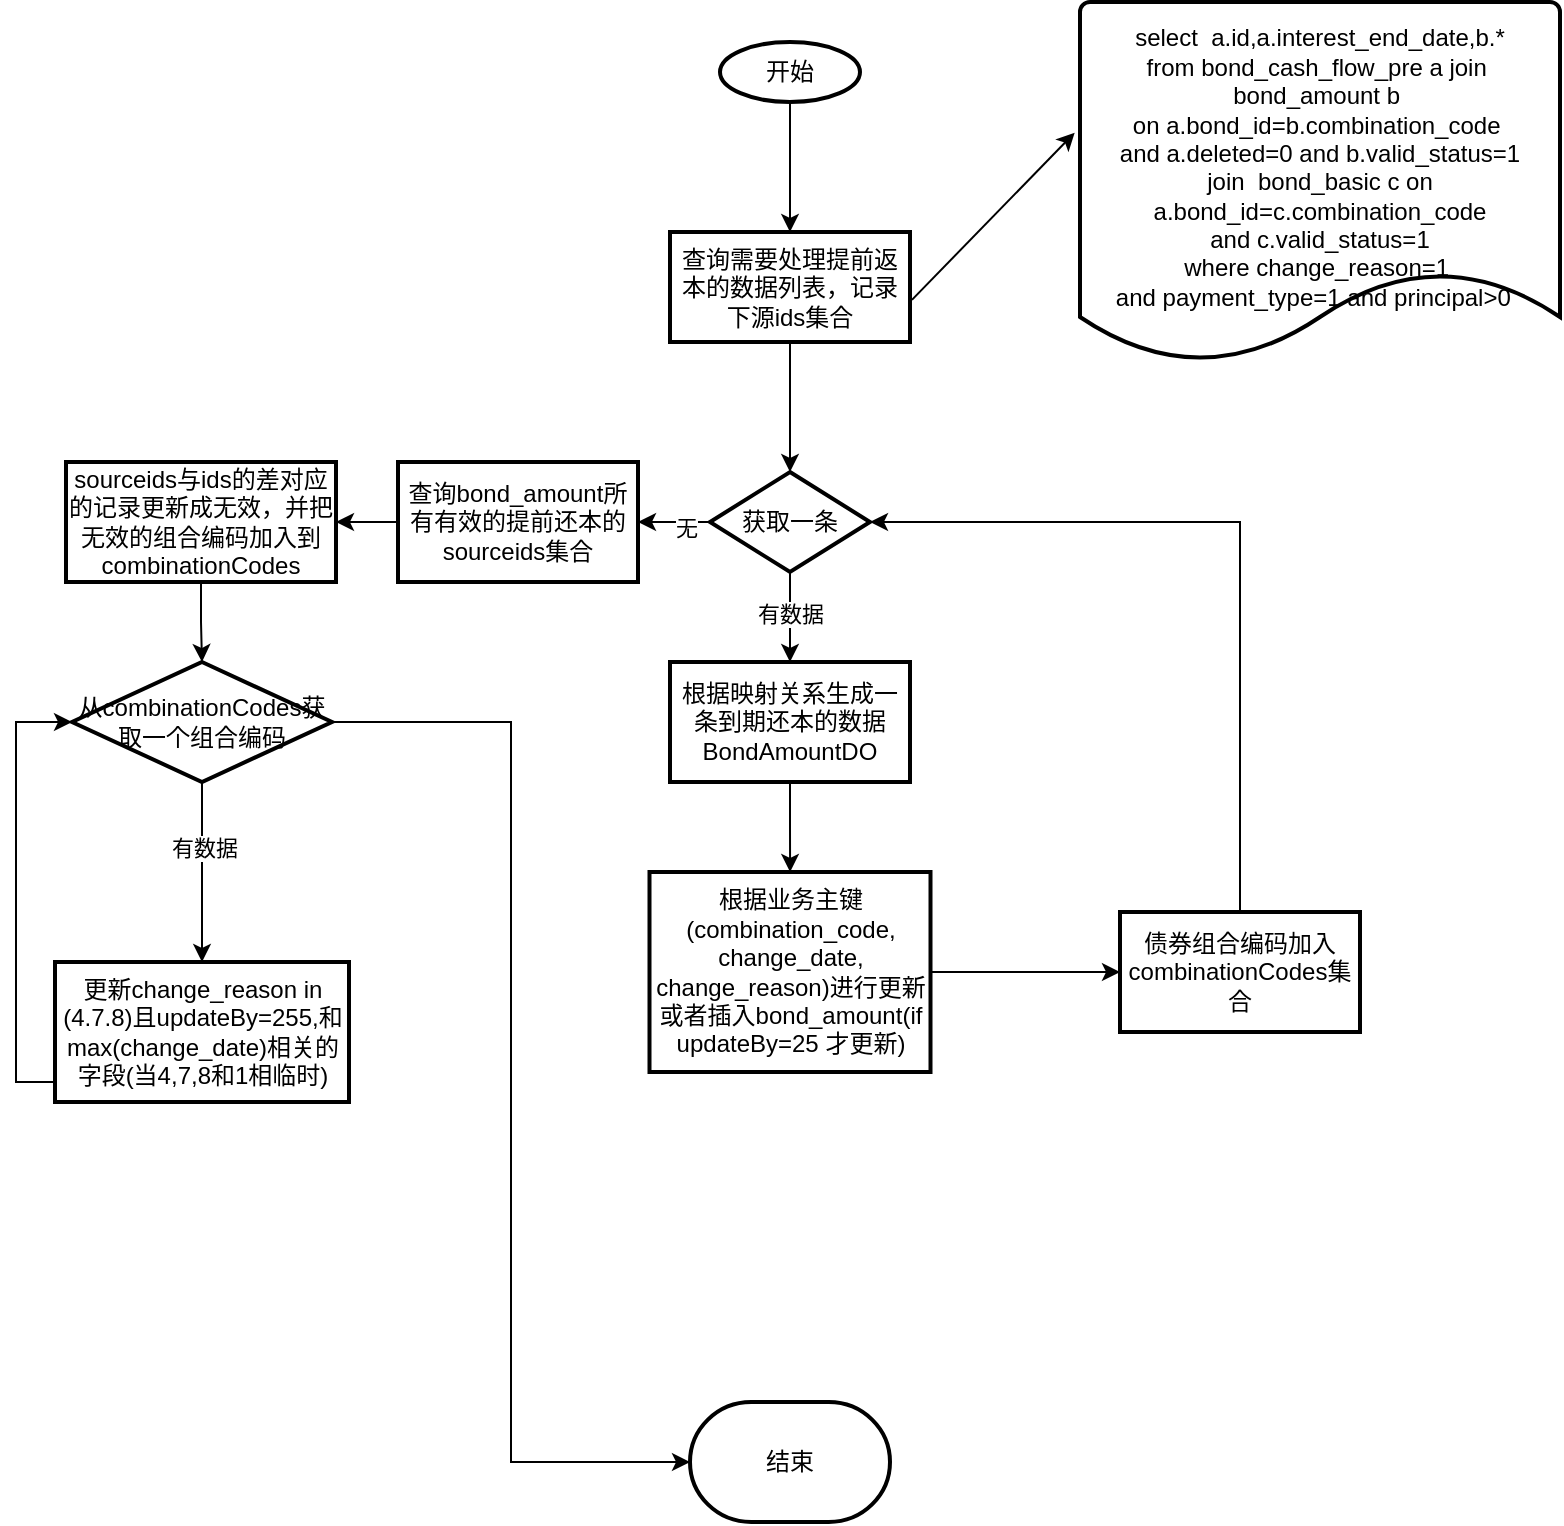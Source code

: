 <mxfile version="26.2.9">
  <diagram name="第 1 页" id="JaV3rzGPgushEdzIN6y_">
    <mxGraphModel dx="1428" dy="785" grid="1" gridSize="10" guides="1" tooltips="1" connect="1" arrows="1" fold="1" page="1" pageScale="1" pageWidth="827" pageHeight="1169" math="0" shadow="0">
      <root>
        <mxCell id="0" />
        <mxCell id="1" parent="0" />
        <mxCell id="ldTZMurFETTUI3CgluB4-1" value="" style="edgeStyle=orthogonalEdgeStyle;rounded=0;orthogonalLoop=1;jettySize=auto;html=1;" edge="1" parent="1" source="ldTZMurFETTUI3CgluB4-2" target="ldTZMurFETTUI3CgluB4-4">
          <mxGeometry relative="1" as="geometry" />
        </mxCell>
        <mxCell id="ldTZMurFETTUI3CgluB4-2" value="开始" style="strokeWidth=2;html=1;shape=mxgraph.flowchart.start_1;whiteSpace=wrap;" vertex="1" parent="1">
          <mxGeometry x="382" y="40" width="70" height="30" as="geometry" />
        </mxCell>
        <mxCell id="ldTZMurFETTUI3CgluB4-3" value="" style="edgeStyle=orthogonalEdgeStyle;rounded=0;orthogonalLoop=1;jettySize=auto;html=1;" edge="1" parent="1" source="ldTZMurFETTUI3CgluB4-4" target="ldTZMurFETTUI3CgluB4-10">
          <mxGeometry relative="1" as="geometry" />
        </mxCell>
        <mxCell id="ldTZMurFETTUI3CgluB4-4" value="查询需要处理提前返本的数据列表，记录下源ids集合" style="whiteSpace=wrap;html=1;strokeWidth=2;" vertex="1" parent="1">
          <mxGeometry x="357" y="135" width="120" height="55" as="geometry" />
        </mxCell>
        <mxCell id="ldTZMurFETTUI3CgluB4-5" value="&lt;div&gt;select&amp;nbsp; a.id,a.interest_end_date,b.*&lt;/div&gt;&lt;div&gt;from bond_cash_flow_pre a join&amp;nbsp; bond_amount b&amp;nbsp;&lt;/div&gt;&lt;div&gt;on a.bond_id=b.combination_code&amp;nbsp;&lt;/div&gt;&lt;div&gt;and a.deleted=0 and b.valid_status=1&lt;/div&gt;&lt;div&gt;join&amp;nbsp; bond_basic c on a.bond_id=c.combination_code&lt;/div&gt;&lt;div&gt;and c.valid_status=1&lt;/div&gt;&lt;div&gt;where change_reason=1&amp;nbsp;&lt;/div&gt;&lt;div&gt;and payment_type=1 and principal&amp;gt;0&amp;nbsp;&amp;nbsp;&lt;/div&gt;&lt;div&gt;&lt;br&gt;&lt;/div&gt;" style="strokeWidth=2;html=1;shape=mxgraph.flowchart.document2;whiteSpace=wrap;size=0.25;" vertex="1" parent="1">
          <mxGeometry x="562" y="20" width="240" height="180" as="geometry" />
        </mxCell>
        <mxCell id="ldTZMurFETTUI3CgluB4-6" value="" style="endArrow=classic;html=1;rounded=0;exitX=1.008;exitY=0.617;exitDx=0;exitDy=0;exitPerimeter=0;entryX=-0.011;entryY=0.363;entryDx=0;entryDy=0;entryPerimeter=0;" edge="1" parent="1" source="ldTZMurFETTUI3CgluB4-4" target="ldTZMurFETTUI3CgluB4-5">
          <mxGeometry width="50" height="50" relative="1" as="geometry">
            <mxPoint x="482" y="290" as="sourcePoint" />
            <mxPoint x="532" y="240" as="targetPoint" />
          </mxGeometry>
        </mxCell>
        <mxCell id="ldTZMurFETTUI3CgluB4-7" value="" style="edgeStyle=orthogonalEdgeStyle;rounded=0;orthogonalLoop=1;jettySize=auto;html=1;" edge="1" parent="1" source="ldTZMurFETTUI3CgluB4-10" target="ldTZMurFETTUI3CgluB4-12">
          <mxGeometry relative="1" as="geometry" />
        </mxCell>
        <mxCell id="ldTZMurFETTUI3CgluB4-8" value="有数据" style="edgeLabel;html=1;align=center;verticalAlign=middle;resizable=0;points=[];" vertex="1" connectable="0" parent="ldTZMurFETTUI3CgluB4-7">
          <mxGeometry x="-0.093" relative="1" as="geometry">
            <mxPoint as="offset" />
          </mxGeometry>
        </mxCell>
        <mxCell id="ldTZMurFETTUI3CgluB4-52" value="" style="edgeStyle=orthogonalEdgeStyle;rounded=0;orthogonalLoop=1;jettySize=auto;html=1;" edge="1" parent="1" source="ldTZMurFETTUI3CgluB4-10" target="ldTZMurFETTUI3CgluB4-47">
          <mxGeometry relative="1" as="geometry" />
        </mxCell>
        <mxCell id="ldTZMurFETTUI3CgluB4-55" value="无" style="edgeLabel;html=1;align=center;verticalAlign=middle;resizable=0;points=[];" vertex="1" connectable="0" parent="ldTZMurFETTUI3CgluB4-52">
          <mxGeometry x="-0.455" y="3" relative="1" as="geometry">
            <mxPoint as="offset" />
          </mxGeometry>
        </mxCell>
        <mxCell id="ldTZMurFETTUI3CgluB4-10" value="获取一条" style="rhombus;whiteSpace=wrap;html=1;strokeWidth=2;" vertex="1" parent="1">
          <mxGeometry x="377" y="255" width="80" height="50" as="geometry" />
        </mxCell>
        <mxCell id="ldTZMurFETTUI3CgluB4-28" value="" style="edgeStyle=orthogonalEdgeStyle;rounded=0;orthogonalLoop=1;jettySize=auto;html=1;" edge="1" parent="1" source="ldTZMurFETTUI3CgluB4-12" target="ldTZMurFETTUI3CgluB4-27">
          <mxGeometry relative="1" as="geometry" />
        </mxCell>
        <mxCell id="ldTZMurFETTUI3CgluB4-12" value="根据映射关系生成一条到期还本的数据BondAmountDO" style="whiteSpace=wrap;html=1;strokeWidth=2;" vertex="1" parent="1">
          <mxGeometry x="357" y="350" width="120" height="60" as="geometry" />
        </mxCell>
        <mxCell id="ldTZMurFETTUI3CgluB4-24" value="结束" style="strokeWidth=2;html=1;shape=mxgraph.flowchart.terminator;whiteSpace=wrap;" vertex="1" parent="1">
          <mxGeometry x="367" y="720" width="100" height="60" as="geometry" />
        </mxCell>
        <mxCell id="ldTZMurFETTUI3CgluB4-33" value="" style="edgeStyle=orthogonalEdgeStyle;rounded=0;orthogonalLoop=1;jettySize=auto;html=1;" edge="1" parent="1" source="ldTZMurFETTUI3CgluB4-27" target="ldTZMurFETTUI3CgluB4-31">
          <mxGeometry relative="1" as="geometry" />
        </mxCell>
        <mxCell id="ldTZMurFETTUI3CgluB4-27" value="根据业务主键(combination_code,&lt;br&gt;change_date,&lt;br&gt;change_reason)进行更新或者插入bond_amount(if updateBy=25 才更新)" style="whiteSpace=wrap;html=1;strokeWidth=2;" vertex="1" parent="1">
          <mxGeometry x="346.75" y="455" width="140.5" height="100" as="geometry" />
        </mxCell>
        <mxCell id="ldTZMurFETTUI3CgluB4-35" value="" style="edgeStyle=orthogonalEdgeStyle;rounded=0;orthogonalLoop=1;jettySize=auto;html=1;entryX=1;entryY=0.5;entryDx=0;entryDy=0;exitX=0.5;exitY=0;exitDx=0;exitDy=0;" edge="1" parent="1" source="ldTZMurFETTUI3CgluB4-31" target="ldTZMurFETTUI3CgluB4-10">
          <mxGeometry relative="1" as="geometry">
            <mxPoint x="642" y="300" as="targetPoint" />
          </mxGeometry>
        </mxCell>
        <mxCell id="ldTZMurFETTUI3CgluB4-31" value="债券组合编码加入combinationCodes集合" style="whiteSpace=wrap;html=1;strokeWidth=2;" vertex="1" parent="1">
          <mxGeometry x="582" y="475" width="120" height="60" as="geometry" />
        </mxCell>
        <mxCell id="ldTZMurFETTUI3CgluB4-36" value="" style="edgeStyle=orthogonalEdgeStyle;rounded=0;orthogonalLoop=1;jettySize=auto;html=1;" edge="1" parent="1" source="ldTZMurFETTUI3CgluB4-39" target="ldTZMurFETTUI3CgluB4-41">
          <mxGeometry relative="1" as="geometry" />
        </mxCell>
        <mxCell id="ldTZMurFETTUI3CgluB4-37" value="有数据" style="edgeLabel;html=1;align=center;verticalAlign=middle;resizable=0;points=[];" vertex="1" connectable="0" parent="ldTZMurFETTUI3CgluB4-36">
          <mxGeometry x="-0.279" y="1" relative="1" as="geometry">
            <mxPoint as="offset" />
          </mxGeometry>
        </mxCell>
        <mxCell id="ldTZMurFETTUI3CgluB4-57" value="" style="edgeStyle=orthogonalEdgeStyle;rounded=0;orthogonalLoop=1;jettySize=auto;html=1;entryX=0;entryY=0.5;entryDx=0;entryDy=0;entryPerimeter=0;" edge="1" parent="1" source="ldTZMurFETTUI3CgluB4-39" target="ldTZMurFETTUI3CgluB4-24">
          <mxGeometry relative="1" as="geometry">
            <mxPoint x="273" y="380" as="targetPoint" />
          </mxGeometry>
        </mxCell>
        <mxCell id="ldTZMurFETTUI3CgluB4-39" value="从combinationCodes获&lt;br&gt;取一个组合编码" style="rhombus;whiteSpace=wrap;html=1;strokeWidth=2;" vertex="1" parent="1">
          <mxGeometry x="58" y="350" width="130" height="60" as="geometry" />
        </mxCell>
        <mxCell id="ldTZMurFETTUI3CgluB4-40" value="" style="edgeStyle=orthogonalEdgeStyle;rounded=0;orthogonalLoop=1;jettySize=auto;html=1;entryX=0;entryY=0.5;entryDx=0;entryDy=0;exitX=0;exitY=0.5;exitDx=0;exitDy=0;" edge="1" parent="1" source="ldTZMurFETTUI3CgluB4-41" target="ldTZMurFETTUI3CgluB4-39">
          <mxGeometry relative="1" as="geometry">
            <mxPoint x="70" y="505" as="sourcePoint" />
            <mxPoint x="-5" y="505" as="targetPoint" />
            <Array as="points">
              <mxPoint x="65" y="560" />
              <mxPoint x="30" y="560" />
              <mxPoint x="30" y="380" />
            </Array>
          </mxGeometry>
        </mxCell>
        <mxCell id="ldTZMurFETTUI3CgluB4-41" value="更新change_reason in (4.7.8)且updateBy=255,和max(change_date)相关的字段(当4,7,8和1相临时)" style="whiteSpace=wrap;html=1;strokeWidth=2;" vertex="1" parent="1">
          <mxGeometry x="49.5" y="500" width="147" height="70" as="geometry" />
        </mxCell>
        <mxCell id="ldTZMurFETTUI3CgluB4-53" value="" style="edgeStyle=orthogonalEdgeStyle;rounded=0;orthogonalLoop=1;jettySize=auto;html=1;" edge="1" parent="1" source="ldTZMurFETTUI3CgluB4-47" target="ldTZMurFETTUI3CgluB4-50">
          <mxGeometry relative="1" as="geometry" />
        </mxCell>
        <mxCell id="ldTZMurFETTUI3CgluB4-47" value="查询bond_amount所有有效的提前还本的&lt;br&gt;sourceids集合" style="whiteSpace=wrap;html=1;strokeWidth=2;" vertex="1" parent="1">
          <mxGeometry x="221" y="250" width="120" height="60" as="geometry" />
        </mxCell>
        <mxCell id="ldTZMurFETTUI3CgluB4-54" value="" style="edgeStyle=orthogonalEdgeStyle;rounded=0;orthogonalLoop=1;jettySize=auto;html=1;" edge="1" parent="1" source="ldTZMurFETTUI3CgluB4-50" target="ldTZMurFETTUI3CgluB4-39">
          <mxGeometry relative="1" as="geometry" />
        </mxCell>
        <mxCell id="ldTZMurFETTUI3CgluB4-50" value="sourceids与ids的差对应的记录更新成无效，并把无效的组合编码加入到combinationCodes" style="whiteSpace=wrap;html=1;strokeWidth=2;" vertex="1" parent="1">
          <mxGeometry x="55" y="250" width="135" height="60" as="geometry" />
        </mxCell>
      </root>
    </mxGraphModel>
  </diagram>
</mxfile>
